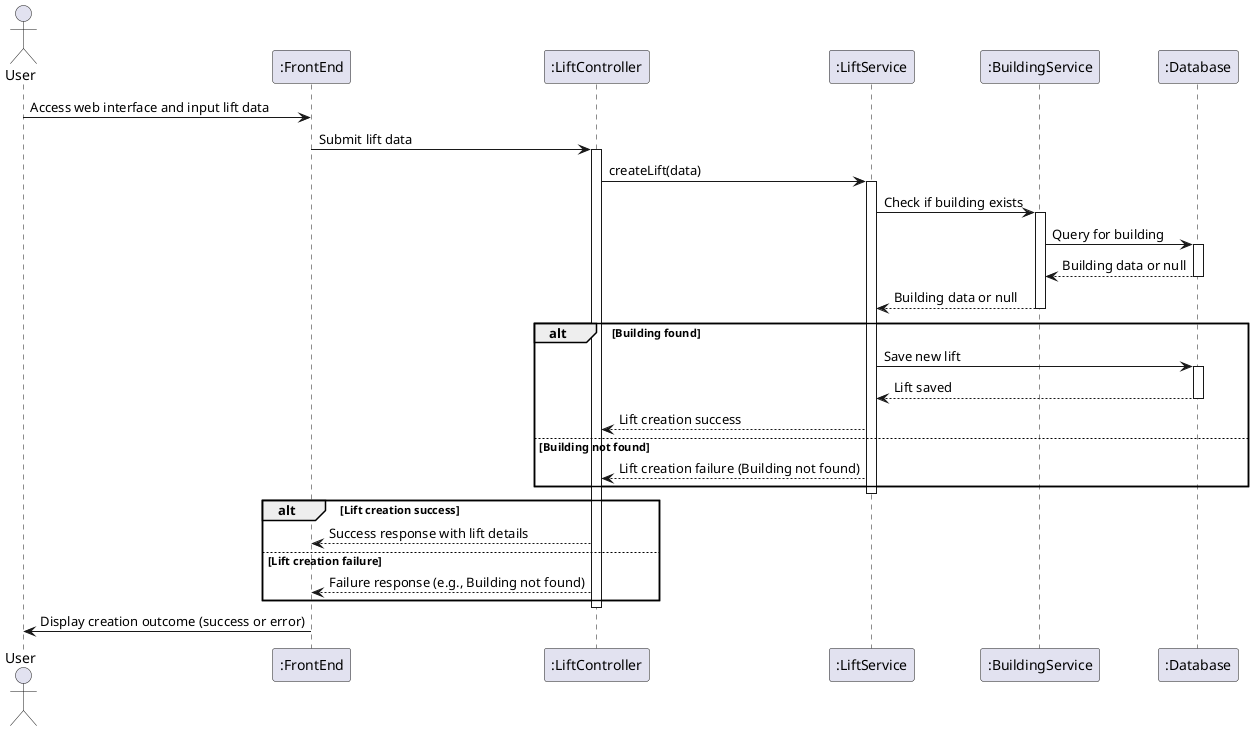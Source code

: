 @startuml lvl2_createLift

actor "User" as A
participant ":FrontEnd" as frontend
participant ":LiftController" as controller
participant ":LiftService" as service
participant ":BuildingService" as buildingService
participant ":Database" as db

A -> frontend: Access web interface and input lift data
frontend -> controller: Submit lift data
activate controller

controller -> service: createLift(data)
activate service

service -> buildingService: Check if building exists
activate buildingService
buildingService -> db: Query for building
activate db
db --> buildingService: Building data or null
deactivate db
buildingService --> service: Building data or null
deactivate buildingService

alt Building found
    service -> db: Save new lift
    activate db
    db --> service: Lift saved
    deactivate db
    service --> controller: Lift creation success
else Building not found
    service --> controller: Lift creation failure (Building not found)
end
deactivate service

alt Lift creation success
    controller --> frontend: Success response with lift details
else Lift creation failure
    controller --> frontend: Failure response (e.g., Building not found)
end
deactivate controller

frontend -> A: Display creation outcome (success or error)

@enduml
